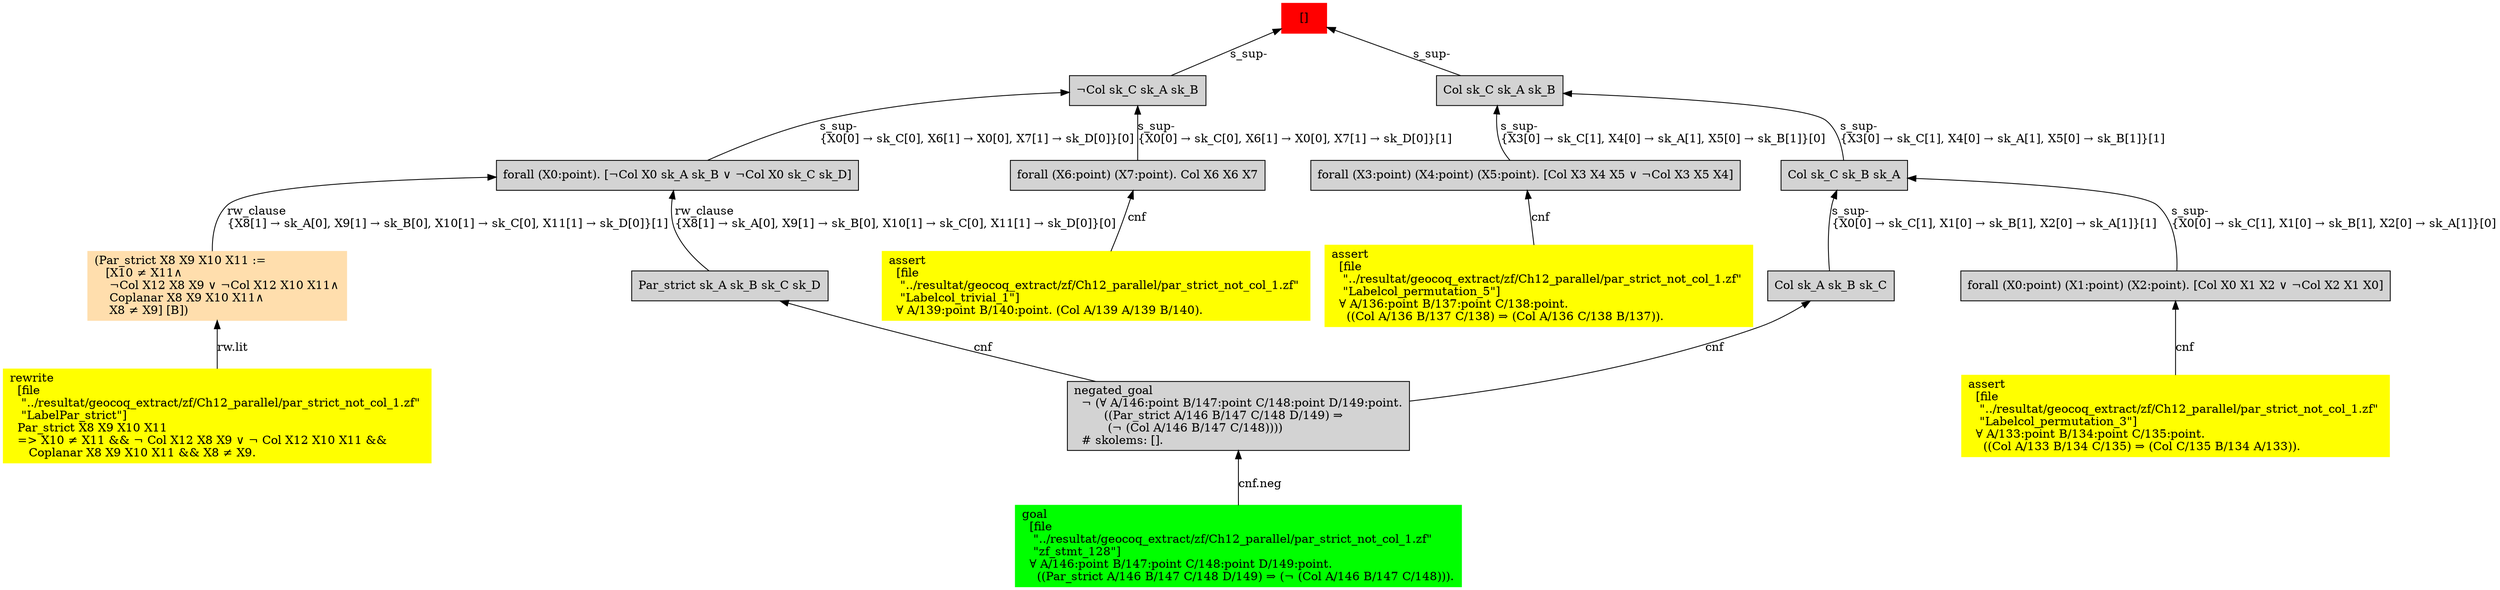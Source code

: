 digraph "unsat_graph" {
  vertex_0 [color=red, label="[]", shape=box, style=filled];
  vertex_0 -> vertex_1 [label="s_sup-\l", dir="back"];
  vertex_1 [shape=box, label="¬Col sk_C sk_A sk_B\l", style=filled];
  vertex_1 -> vertex_2 [label="s_sup-\l\{X0[0] → sk_C[0], X6[1] → X0[0], X7[1] → sk_D[0]\}[0]\l", dir="back"];
  vertex_2 [shape=box, label="forall (X0:point). [¬Col X0 sk_A sk_B ∨ ¬Col X0 sk_C sk_D]\l", style=filled];
  vertex_2 -> vertex_3 [label="rw_clause\l\{X8[1] → sk_A[0], X9[1] → sk_B[0], X10[1] → sk_C[0], X11[1] → sk_D[0]\}[1]\l", dir="back"];
  vertex_3 [color=navajowhite, shape=box, label="(Par_strict X8 X9 X10 X11 :=\l   [X10 ≠ X11∧\l    ¬Col X12 X8 X9 ∨ ¬Col X12 X10 X11∧\l    Coplanar X8 X9 X10 X11∧\l    X8 ≠ X9] [B])\l", style=filled];
  vertex_3 -> vertex_4 [label="rw.lit", dir="back"];
  vertex_4 [color=yellow, shape=box, label="rewrite\l  [file\l   \"../resultat/geocoq_extract/zf/Ch12_parallel/par_strict_not_col_1.zf\" \l   \"LabelPar_strict\"]\l  Par_strict X8 X9 X10 X11\l  =\> X10 ≠ X11 && ¬ Col X12 X8 X9 ∨ ¬ Col X12 X10 X11 && \l     Coplanar X8 X9 X10 X11 && X8 ≠ X9.\l", style=filled];
  vertex_2 -> vertex_5 [label="rw_clause\l\{X8[1] → sk_A[0], X9[1] → sk_B[0], X10[1] → sk_C[0], X11[1] → sk_D[0]\}[0]\l", dir="back"];
  vertex_5 [shape=box, label="Par_strict sk_A sk_B sk_C sk_D\l", style=filled];
  vertex_5 -> vertex_6 [label="cnf", dir="back"];
  vertex_6 [shape=box, label="negated_goal\l  ¬ (∀ A/146:point B/147:point C/148:point D/149:point.\l        ((Par_strict A/146 B/147 C/148 D/149) ⇒\l         (¬ (Col A/146 B/147 C/148))))\l  # skolems: [].\l", style=filled];
  vertex_6 -> vertex_7 [label="cnf.neg", dir="back"];
  vertex_7 [color=green, shape=box, label="goal\l  [file\l   \"../resultat/geocoq_extract/zf/Ch12_parallel/par_strict_not_col_1.zf\" \l   \"zf_stmt_128\"]\l  ∀ A/146:point B/147:point C/148:point D/149:point.\l    ((Par_strict A/146 B/147 C/148 D/149) ⇒ (¬ (Col A/146 B/147 C/148))).\l", style=filled];
  vertex_1 -> vertex_8 [label="s_sup-\l\{X0[0] → sk_C[0], X6[1] → X0[0], X7[1] → sk_D[0]\}[1]\l", dir="back"];
  vertex_8 [shape=box, label="forall (X6:point) (X7:point). Col X6 X6 X7\l", style=filled];
  vertex_8 -> vertex_9 [label="cnf", dir="back"];
  vertex_9 [color=yellow, shape=box, label="assert\l  [file\l   \"../resultat/geocoq_extract/zf/Ch12_parallel/par_strict_not_col_1.zf\" \l   \"Labelcol_trivial_1\"]\l  ∀ A/139:point B/140:point. (Col A/139 A/139 B/140).\l", style=filled];
  vertex_0 -> vertex_10 [label="s_sup-\l", dir="back"];
  vertex_10 [shape=box, label="Col sk_C sk_A sk_B\l", style=filled];
  vertex_10 -> vertex_11 [label="s_sup-\l\{X3[0] → sk_C[1], X4[0] → sk_A[1], X5[0] → sk_B[1]\}[0]\l", dir="back"];
  vertex_11 [shape=box, label="forall (X3:point) (X4:point) (X5:point). [Col X3 X4 X5 ∨ ¬Col X3 X5 X4]\l", style=filled];
  vertex_11 -> vertex_12 [label="cnf", dir="back"];
  vertex_12 [color=yellow, shape=box, label="assert\l  [file\l   \"../resultat/geocoq_extract/zf/Ch12_parallel/par_strict_not_col_1.zf\" \l   \"Labelcol_permutation_5\"]\l  ∀ A/136:point B/137:point C/138:point.\l    ((Col A/136 B/137 C/138) ⇒ (Col A/136 C/138 B/137)).\l", style=filled];
  vertex_10 -> vertex_13 [label="s_sup-\l\{X3[0] → sk_C[1], X4[0] → sk_A[1], X5[0] → sk_B[1]\}[1]\l", dir="back"];
  vertex_13 [shape=box, label="Col sk_C sk_B sk_A\l", style=filled];
  vertex_13 -> vertex_14 [label="s_sup-\l\{X0[0] → sk_C[1], X1[0] → sk_B[1], X2[0] → sk_A[1]\}[0]\l", dir="back"];
  vertex_14 [shape=box, label="forall (X0:point) (X1:point) (X2:point). [Col X0 X1 X2 ∨ ¬Col X2 X1 X0]\l", style=filled];
  vertex_14 -> vertex_15 [label="cnf", dir="back"];
  vertex_15 [color=yellow, shape=box, label="assert\l  [file\l   \"../resultat/geocoq_extract/zf/Ch12_parallel/par_strict_not_col_1.zf\" \l   \"Labelcol_permutation_3\"]\l  ∀ A/133:point B/134:point C/135:point.\l    ((Col A/133 B/134 C/135) ⇒ (Col C/135 B/134 A/133)).\l", style=filled];
  vertex_13 -> vertex_16 [label="s_sup-\l\{X0[0] → sk_C[1], X1[0] → sk_B[1], X2[0] → sk_A[1]\}[1]\l", dir="back"];
  vertex_16 [shape=box, label="Col sk_A sk_B sk_C\l", style=filled];
  vertex_16 -> vertex_6 [label="cnf", dir="back"];
  }


